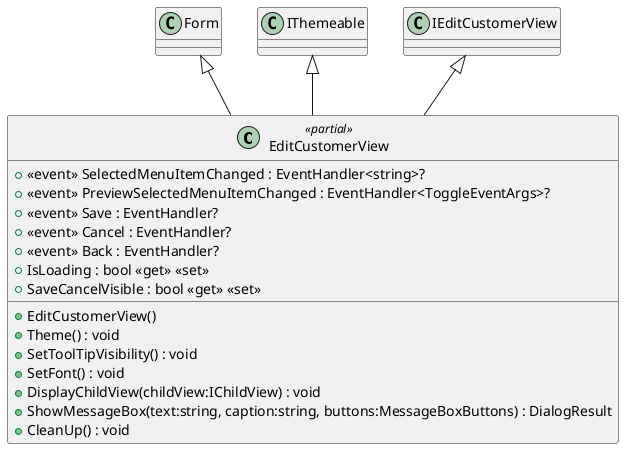 @startuml
class EditCustomerView <<partial>> {
    +  <<event>> SelectedMenuItemChanged : EventHandler<string>? 
    +  <<event>> PreviewSelectedMenuItemChanged : EventHandler<ToggleEventArgs>? 
    +  <<event>> Save : EventHandler? 
    +  <<event>> Cancel : EventHandler? 
    +  <<event>> Back : EventHandler? 
    + EditCustomerView()
    + Theme() : void
    + SetToolTipVisibility() : void
    + SetFont() : void
    + DisplayChildView(childView:IChildView) : void
    + IsLoading : bool <<get>> <<set>>
    + SaveCancelVisible : bool <<get>> <<set>>
    + ShowMessageBox(text:string, caption:string, buttons:MessageBoxButtons) : DialogResult
    + CleanUp() : void
}
Form <|-- EditCustomerView
IThemeable <|-- EditCustomerView
IEditCustomerView <|-- EditCustomerView
@enduml
